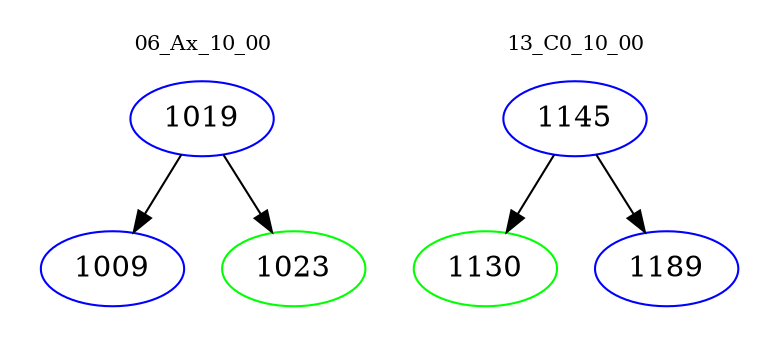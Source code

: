digraph{
subgraph cluster_0 {
color = white
label = "06_Ax_10_00";
fontsize=10;
T0_1019 [label="1019", color="blue"]
T0_1019 -> T0_1009 [color="black"]
T0_1009 [label="1009", color="blue"]
T0_1019 -> T0_1023 [color="black"]
T0_1023 [label="1023", color="green"]
}
subgraph cluster_1 {
color = white
label = "13_C0_10_00";
fontsize=10;
T1_1145 [label="1145", color="blue"]
T1_1145 -> T1_1130 [color="black"]
T1_1130 [label="1130", color="green"]
T1_1145 -> T1_1189 [color="black"]
T1_1189 [label="1189", color="blue"]
}
}

